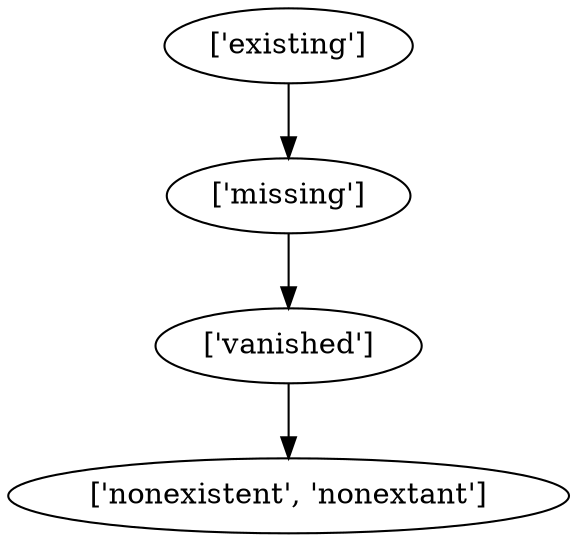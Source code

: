 strict digraph  {
	"['vanished']" -> "['nonexistent', 'nonextant']";
	"['existing']" -> "['missing']";
	"['missing']" -> "['vanished']";
}
